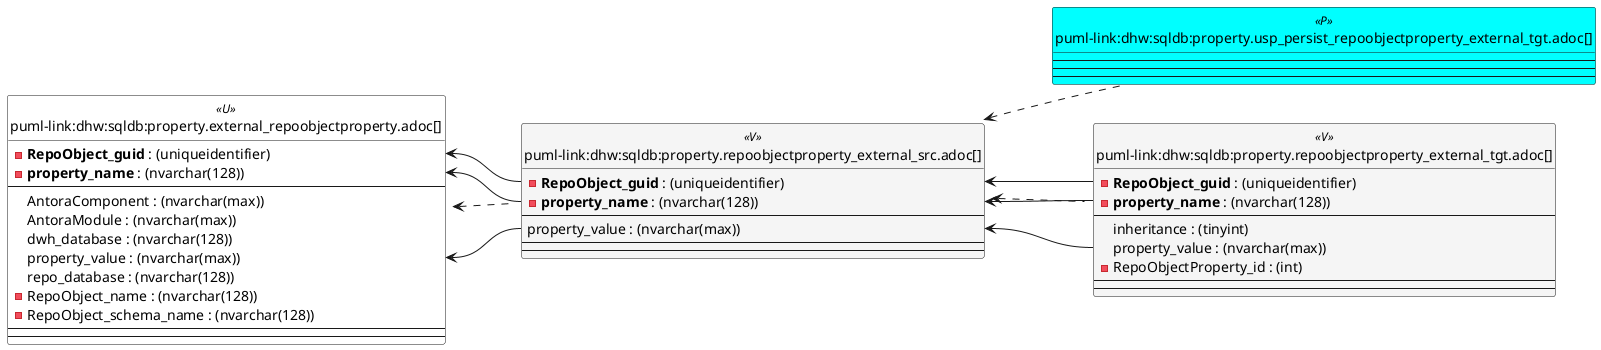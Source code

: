 @startuml
left to right direction
'top to bottom direction
hide circle
'avoide "." issues:
set namespaceSeparator none


skinparam class {
  BackgroundColor White
  BackgroundColor<<FN>> Yellow
  BackgroundColor<<FS>> Yellow
  BackgroundColor<<FT>> LightGray
  BackgroundColor<<IF>> Yellow
  BackgroundColor<<IS>> Yellow
  BackgroundColor<<P>> Aqua
  BackgroundColor<<PC>> Aqua
  BackgroundColor<<SN>> Yellow
  BackgroundColor<<SO>> SlateBlue
  BackgroundColor<<TF>> LightGray
  BackgroundColor<<TR>> Tomato
  BackgroundColor<<U>> White
  BackgroundColor<<V>> WhiteSmoke
  BackgroundColor<<X>> Aqua
  BackgroundColor<<external>> AliceBlue
}


entity "puml-link:dhw:sqldb:property.external_repoobjectproperty.adoc[]" as property.external_RepoObjectProperty << U >> {
  - **RepoObject_guid** : (uniqueidentifier)
  - **property_name** : (nvarchar(128))
  --
  AntoraComponent : (nvarchar(max))
  AntoraModule : (nvarchar(max))
  dwh_database : (nvarchar(128))
  property_value : (nvarchar(max))
  repo_database : (nvarchar(128))
  - RepoObject_name : (nvarchar(128))
  - RepoObject_schema_name : (nvarchar(128))
  --
  --
}

entity "puml-link:dhw:sqldb:property.repoobjectproperty_external_src.adoc[]" as property.RepoObjectProperty_external_src << V >> {
  - **RepoObject_guid** : (uniqueidentifier)
  - **property_name** : (nvarchar(128))
  --
  property_value : (nvarchar(max))
  --
  --
}

entity "puml-link:dhw:sqldb:property.repoobjectproperty_external_tgt.adoc[]" as property.RepoObjectProperty_external_tgt << V >> {
  - **RepoObject_guid** : (uniqueidentifier)
  - **property_name** : (nvarchar(128))
  --
  inheritance : (tinyint)
  property_value : (nvarchar(max))
  - RepoObjectProperty_id : (int)
  --
  --
}

entity "puml-link:dhw:sqldb:property.usp_persist_repoobjectproperty_external_tgt.adoc[]" as property.usp_PERSIST_RepoObjectProperty_external_tgt << P >> {
  --
  --
  --
}

property.external_RepoObjectProperty <.. property.RepoObjectProperty_external_src
property.RepoObjectProperty_external_src <.. property.RepoObjectProperty_external_tgt
property.RepoObjectProperty_external_src <.. property.usp_PERSIST_RepoObjectProperty_external_tgt
"property.external_RepoObjectProperty::property_name" <-- "property.RepoObjectProperty_external_src::property_name"
"property.external_RepoObjectProperty::property_value" <-- "property.RepoObjectProperty_external_src::property_value"
"property.external_RepoObjectProperty::RepoObject_guid" <-- "property.RepoObjectProperty_external_src::RepoObject_guid"
"property.RepoObjectProperty_external_src::property_name" <-- "property.RepoObjectProperty_external_tgt::property_name"
"property.RepoObjectProperty_external_src::property_value" <-- "property.RepoObjectProperty_external_tgt::property_value"
"property.RepoObjectProperty_external_src::RepoObject_guid" <-- "property.RepoObjectProperty_external_tgt::RepoObject_guid"
@enduml

